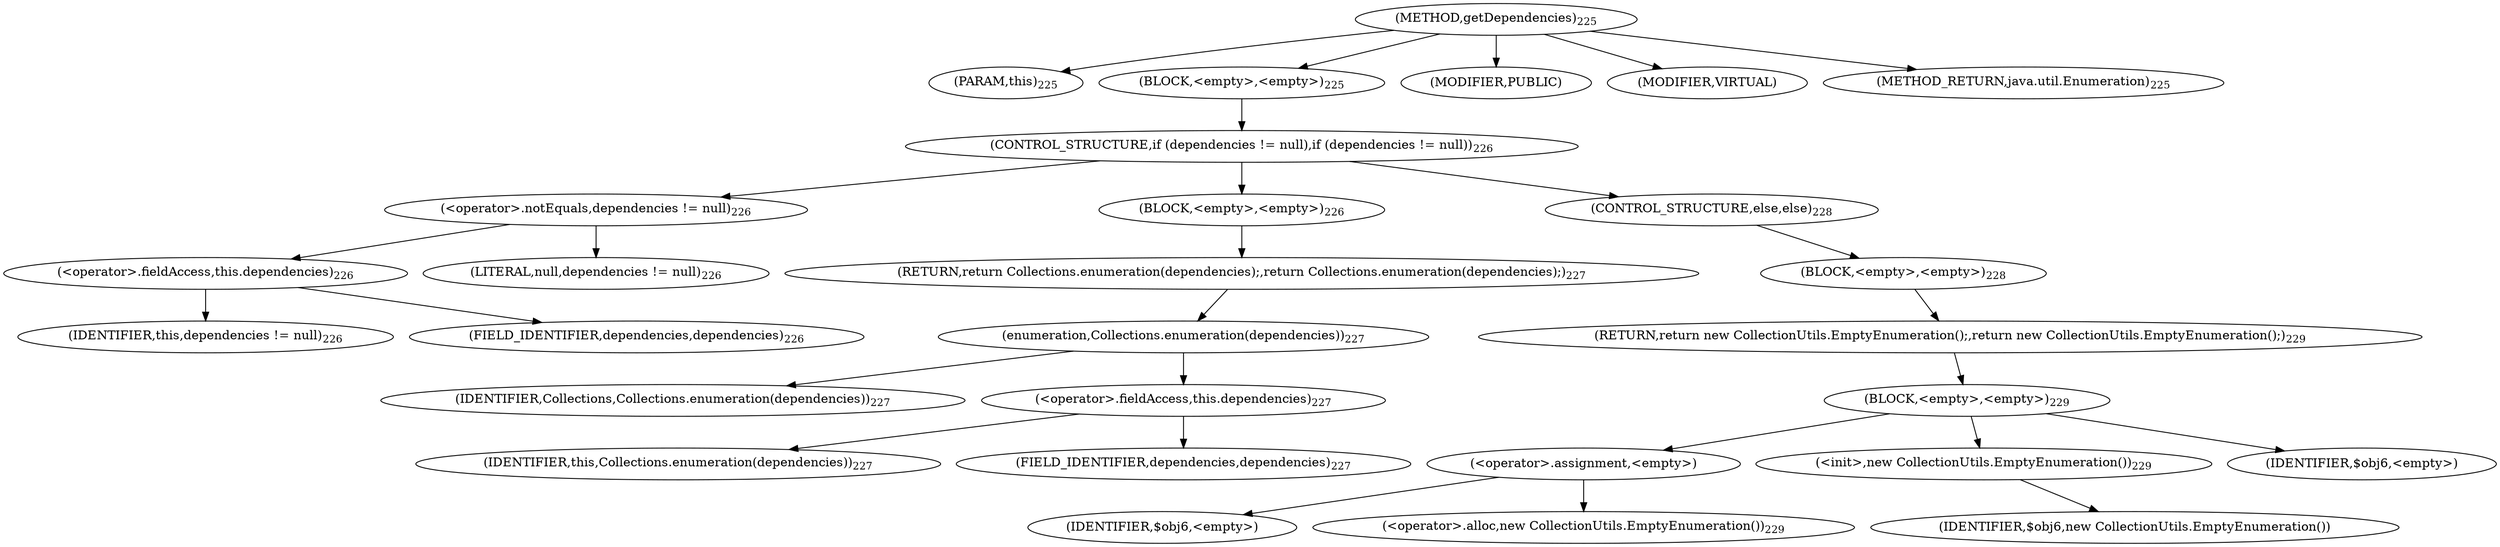 digraph "getDependencies" {  
"352" [label = <(METHOD,getDependencies)<SUB>225</SUB>> ]
"353" [label = <(PARAM,this)<SUB>225</SUB>> ]
"354" [label = <(BLOCK,&lt;empty&gt;,&lt;empty&gt;)<SUB>225</SUB>> ]
"355" [label = <(CONTROL_STRUCTURE,if (dependencies != null),if (dependencies != null))<SUB>226</SUB>> ]
"356" [label = <(&lt;operator&gt;.notEquals,dependencies != null)<SUB>226</SUB>> ]
"357" [label = <(&lt;operator&gt;.fieldAccess,this.dependencies)<SUB>226</SUB>> ]
"358" [label = <(IDENTIFIER,this,dependencies != null)<SUB>226</SUB>> ]
"359" [label = <(FIELD_IDENTIFIER,dependencies,dependencies)<SUB>226</SUB>> ]
"360" [label = <(LITERAL,null,dependencies != null)<SUB>226</SUB>> ]
"361" [label = <(BLOCK,&lt;empty&gt;,&lt;empty&gt;)<SUB>226</SUB>> ]
"362" [label = <(RETURN,return Collections.enumeration(dependencies);,return Collections.enumeration(dependencies);)<SUB>227</SUB>> ]
"363" [label = <(enumeration,Collections.enumeration(dependencies))<SUB>227</SUB>> ]
"364" [label = <(IDENTIFIER,Collections,Collections.enumeration(dependencies))<SUB>227</SUB>> ]
"365" [label = <(&lt;operator&gt;.fieldAccess,this.dependencies)<SUB>227</SUB>> ]
"366" [label = <(IDENTIFIER,this,Collections.enumeration(dependencies))<SUB>227</SUB>> ]
"367" [label = <(FIELD_IDENTIFIER,dependencies,dependencies)<SUB>227</SUB>> ]
"368" [label = <(CONTROL_STRUCTURE,else,else)<SUB>228</SUB>> ]
"369" [label = <(BLOCK,&lt;empty&gt;,&lt;empty&gt;)<SUB>228</SUB>> ]
"370" [label = <(RETURN,return new CollectionUtils.EmptyEnumeration();,return new CollectionUtils.EmptyEnumeration();)<SUB>229</SUB>> ]
"371" [label = <(BLOCK,&lt;empty&gt;,&lt;empty&gt;)<SUB>229</SUB>> ]
"372" [label = <(&lt;operator&gt;.assignment,&lt;empty&gt;)> ]
"373" [label = <(IDENTIFIER,$obj6,&lt;empty&gt;)> ]
"374" [label = <(&lt;operator&gt;.alloc,new CollectionUtils.EmptyEnumeration())<SUB>229</SUB>> ]
"375" [label = <(&lt;init&gt;,new CollectionUtils.EmptyEnumeration())<SUB>229</SUB>> ]
"376" [label = <(IDENTIFIER,$obj6,new CollectionUtils.EmptyEnumeration())> ]
"377" [label = <(IDENTIFIER,$obj6,&lt;empty&gt;)> ]
"378" [label = <(MODIFIER,PUBLIC)> ]
"379" [label = <(MODIFIER,VIRTUAL)> ]
"380" [label = <(METHOD_RETURN,java.util.Enumeration)<SUB>225</SUB>> ]
  "352" -> "353" 
  "352" -> "354" 
  "352" -> "378" 
  "352" -> "379" 
  "352" -> "380" 
  "354" -> "355" 
  "355" -> "356" 
  "355" -> "361" 
  "355" -> "368" 
  "356" -> "357" 
  "356" -> "360" 
  "357" -> "358" 
  "357" -> "359" 
  "361" -> "362" 
  "362" -> "363" 
  "363" -> "364" 
  "363" -> "365" 
  "365" -> "366" 
  "365" -> "367" 
  "368" -> "369" 
  "369" -> "370" 
  "370" -> "371" 
  "371" -> "372" 
  "371" -> "375" 
  "371" -> "377" 
  "372" -> "373" 
  "372" -> "374" 
  "375" -> "376" 
}
